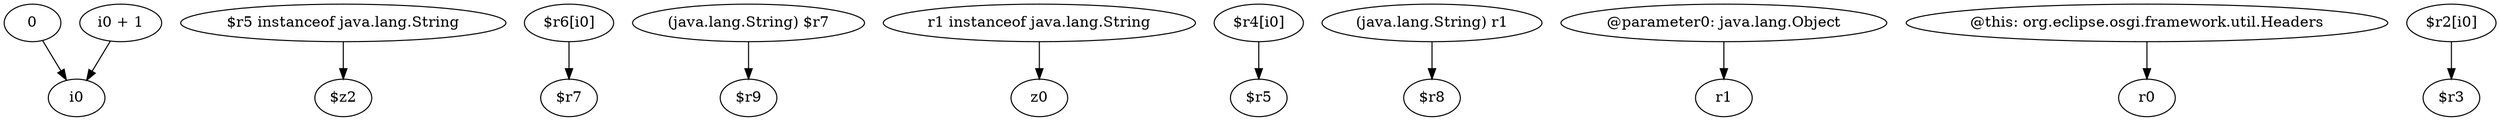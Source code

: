 digraph g {
0[label="0"]
1[label="i0"]
0->1[label=""]
2[label="$r5 instanceof java.lang.String"]
3[label="$z2"]
2->3[label=""]
4[label="$r6[i0]"]
5[label="$r7"]
4->5[label=""]
6[label="(java.lang.String) $r7"]
7[label="$r9"]
6->7[label=""]
8[label="r1 instanceof java.lang.String"]
9[label="z0"]
8->9[label=""]
10[label="$r4[i0]"]
11[label="$r5"]
10->11[label=""]
12[label="i0 + 1"]
12->1[label=""]
13[label="(java.lang.String) r1"]
14[label="$r8"]
13->14[label=""]
15[label="@parameter0: java.lang.Object"]
16[label="r1"]
15->16[label=""]
17[label="@this: org.eclipse.osgi.framework.util.Headers"]
18[label="r0"]
17->18[label=""]
19[label="$r2[i0]"]
20[label="$r3"]
19->20[label=""]
}